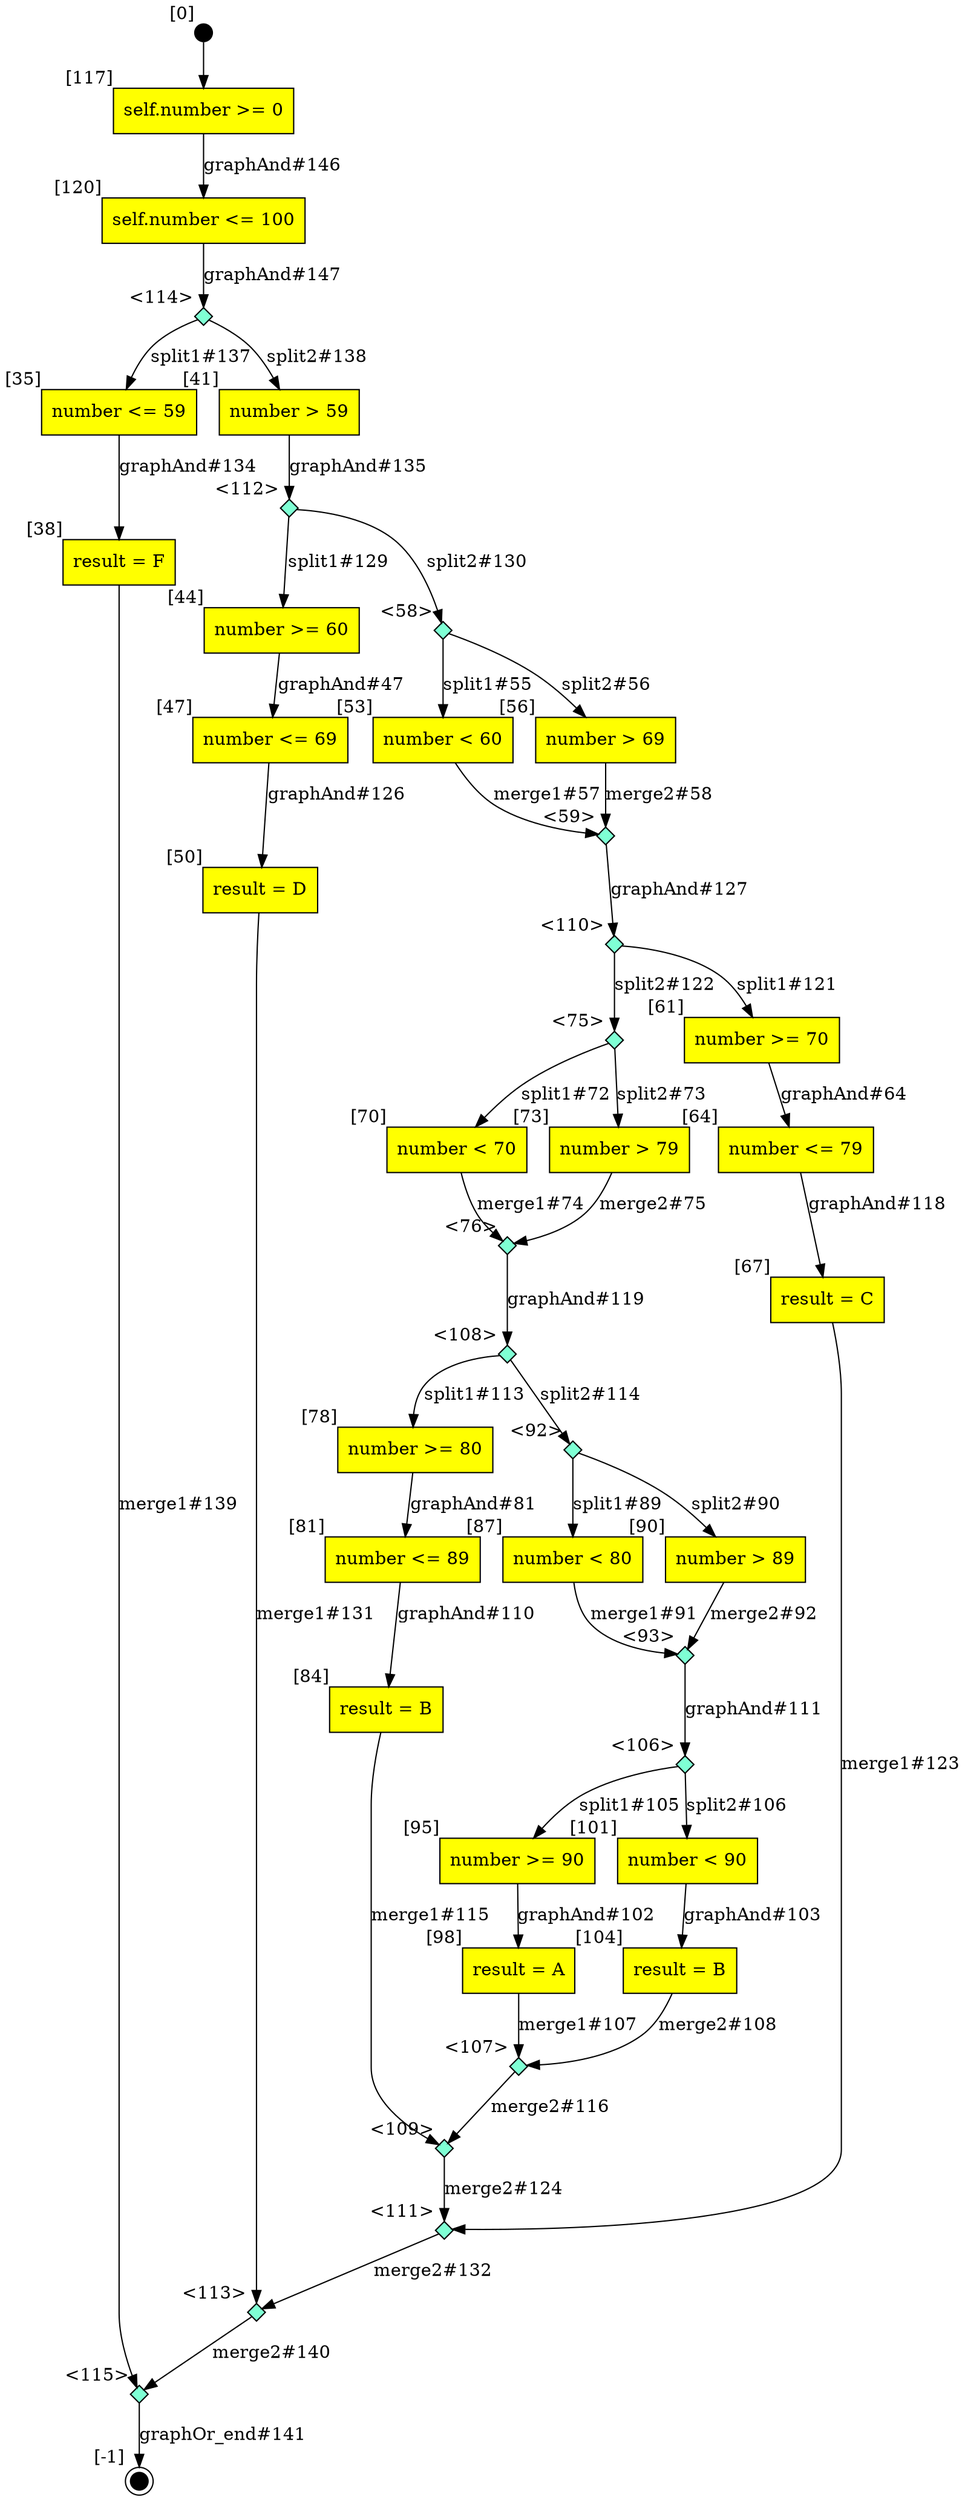 digraph CLG {
  64 [shape="box", label="number <= 79", style=filled, fillcolor=yellow, xlabel="[64]"];
  67 [shape="box", label="result = C", style=filled, fillcolor=yellow, xlabel="[67]"];
  70 [shape="box", label="number < 70", style=filled, fillcolor=yellow, xlabel="[70]"];
  73 [shape="box", label="number > 79", style=filled, fillcolor=yellow, xlabel="[73]"];
  75 [shape="diamond", label="", xlabel="<75>", style=filled, fillcolor=aquamarine, fixedsize=true, width=.2, height=.2];
  76 [shape="diamond", label="", xlabel="<76>", style=filled, fillcolor=aquamarine, fixedsize=true, width=.2, height=.2];
  78 [shape="box", label="number >= 80", style=filled, fillcolor=yellow, xlabel="[78]"];
  81 [shape="box", label="number <= 89", style=filled, fillcolor=yellow, xlabel="[81]"];
  84 [shape="box", label="result = B", style=filled, fillcolor=yellow, xlabel="[84]"];
  87 [shape="box", label="number < 80", style=filled, fillcolor=yellow, xlabel="[87]"];
  90 [shape="box", label="number > 89", style=filled, fillcolor=yellow, xlabel="[90]"];
  92 [shape="diamond", label="", xlabel="<92>", style=filled, fillcolor=aquamarine, fixedsize=true, width=.2, height=.2];
  93 [shape="diamond", label="", xlabel="<93>", style=filled, fillcolor=aquamarine, fixedsize=true, width=.2, height=.2];
  95 [shape="box", label="number >= 90", style=filled, fillcolor=yellow, xlabel="[95]"];
  98 [shape="box", label="result = A", style=filled, fillcolor=yellow, xlabel="[98]"];
  35 [shape="box", label="number <= 59", style=filled, fillcolor=yellow, xlabel="[35]"];
  101 [shape="box", label="number < 90", style=filled, fillcolor=yellow, xlabel="[101]"];
  38 [shape="box", label="result = F", style=filled, fillcolor=yellow, xlabel="[38]"];
  104 [shape="box", label="result = B", style=filled, fillcolor=yellow, xlabel="[104]"];
  41 [shape="box", label="number > 59", style=filled, fillcolor=yellow, xlabel="[41]"];
  105 [style=filled, fillcolor=black, shape="doublecircle", label="", fixedsize=true, width=.2, height=.2, xlabel="[-1]"];
  106 [shape="diamond", label="", xlabel="<106>", style=filled, fillcolor=aquamarine, fixedsize=true, width=.2, height=.2];
  107 [shape="diamond", label="", xlabel="<107>", style=filled, fillcolor=aquamarine, fixedsize=true, width=.2, height=.2];
  44 [shape="box", label="number >= 60", style=filled, fillcolor=yellow, xlabel="[44]"];
  108 [shape="diamond", label="", xlabel="<108>", style=filled, fillcolor=aquamarine, fixedsize=true, width=.2, height=.2];
  109 [shape="diamond", label="", xlabel="<109>", style=filled, fillcolor=aquamarine, fixedsize=true, width=.2, height=.2];
  110 [shape="diamond", label="", xlabel="<110>", style=filled, fillcolor=aquamarine, fixedsize=true, width=.2, height=.2];
  47 [shape="box", label="number <= 69", style=filled, fillcolor=yellow, xlabel="[47]"];
  111 [shape="diamond", label="", xlabel="<111>", style=filled, fillcolor=aquamarine, fixedsize=true, width=.2, height=.2];
  112 [shape="diamond", label="", xlabel="<112>", style=filled, fillcolor=aquamarine, fixedsize=true, width=.2, height=.2];
  113 [shape="diamond", label="", xlabel="<113>", style=filled, fillcolor=aquamarine, fixedsize=true, width=.2, height=.2];
  50 [shape="box", label="result = D", style=filled, fillcolor=yellow, xlabel="[50]"];
  114 [shape="diamond", label="", xlabel="<114>", style=filled, fillcolor=aquamarine, fixedsize=true, width=.2, height=.2];
  115 [shape="diamond", label="", xlabel="<115>", style=filled, fillcolor=aquamarine, fixedsize=true, width=.2, height=.2];
  116 [style=filled, fillcolor=black, shape="circle", label="", fixedsize=true, width=.2, height=.2, xlabel="[0]"];
  117 [shape="box", label="self.number >= 0", style=filled, fillcolor=yellow, xlabel="[117]"];
  53 [shape="box", label="number < 60", style=filled, fillcolor=yellow, xlabel="[53]"];
  120 [shape="box", label="self.number <= 100", style=filled, fillcolor=yellow, xlabel="[120]"];
  56 [shape="box", label="number > 69", style=filled, fillcolor=yellow, xlabel="[56]"];
  58 [shape="diamond", label="", xlabel="<58>", style=filled, fillcolor=aquamarine, fixedsize=true, width=.2, height=.2];
  59 [shape="diamond", label="", xlabel="<59>", style=filled, fillcolor=aquamarine, fixedsize=true, width=.2, height=.2];
  61 [shape="box", label="number >= 70", style=filled, fillcolor=yellow, xlabel="[61]"];
  112 -> 44[label="split1#129"];
  112 -> 58[label="split2#130"];
  50 -> 113[label="merge1#131"];
  111 -> 113[label="merge2#132"];
  35 -> 38[label="graphAnd#134"];
  41 -> 112[label="graphAnd#135"];
  114 -> 35[label="split1#137"];
  114 -> 41[label="split2#138"];
  38 -> 115[label="merge1#139"];
  113 -> 115[label="merge2#140"];
  115 -> 105[label="graphOr_end#141"];
  116 -> 117;
  117 -> 120[label="graphAnd#146"];
  120 -> 114[label="graphAnd#147"];
  44 -> 47[label="graphAnd#47"];
  58 -> 53[label="split1#55"];
  58 -> 56[label="split2#56"];
  53 -> 59[label="merge1#57"];
  56 -> 59[label="merge2#58"];
  61 -> 64[label="graphAnd#64"];
  75 -> 70[label="split1#72"];
  75 -> 73[label="split2#73"];
  70 -> 76[label="merge1#74"];
  73 -> 76[label="merge2#75"];
  78 -> 81[label="graphAnd#81"];
  92 -> 87[label="split1#89"];
  92 -> 90[label="split2#90"];
  87 -> 93[label="merge1#91"];
  90 -> 93[label="merge2#92"];
  95 -> 98[label="graphAnd#102"];
  101 -> 104[label="graphAnd#103"];
  106 -> 95[label="split1#105"];
  106 -> 101[label="split2#106"];
  98 -> 107[label="merge1#107"];
  104 -> 107[label="merge2#108"];
  81 -> 84[label="graphAnd#110"];
  93 -> 106[label="graphAnd#111"];
  108 -> 78[label="split1#113"];
  108 -> 92[label="split2#114"];
  84 -> 109[label="merge1#115"];
  107 -> 109[label="merge2#116"];
  64 -> 67[label="graphAnd#118"];
  76 -> 108[label="graphAnd#119"];
  110 -> 61[label="split1#121"];
  110 -> 75[label="split2#122"];
  67 -> 111[label="merge1#123"];
  109 -> 111[label="merge2#124"];
  47 -> 50[label="graphAnd#126"];
  59 -> 110[label="graphAnd#127"];
}
